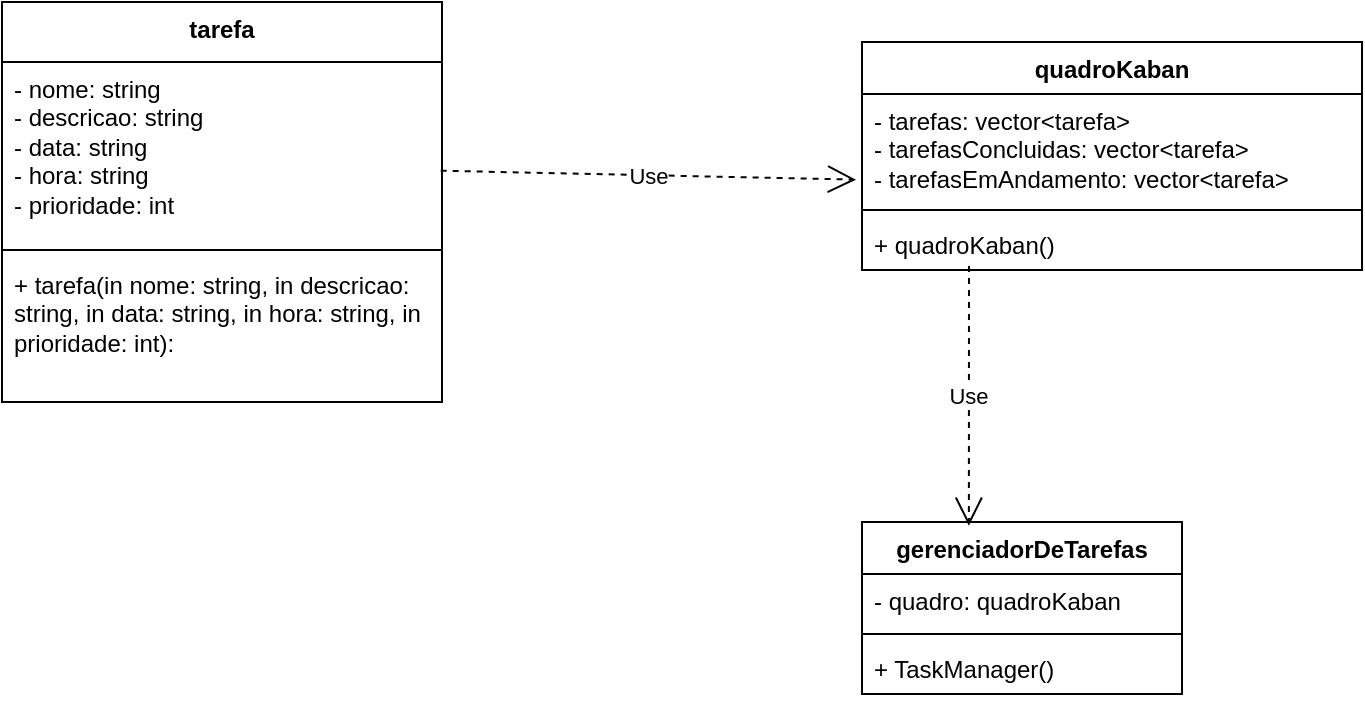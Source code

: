 <mxfile version="21.4.0" type="github">
  <diagram name="Página-1" id="pd_PAibqinBxvo0NQsCU">
    <mxGraphModel dx="756" dy="441" grid="1" gridSize="10" guides="1" tooltips="1" connect="1" arrows="1" fold="1" page="1" pageScale="1" pageWidth="827" pageHeight="1169" math="0" shadow="0">
      <root>
        <mxCell id="0" />
        <mxCell id="1" parent="0" />
        <mxCell id="QeHRjrzxPXp_8afaxTIw-2" value="quadroKaban" style="swimlane;fontStyle=1;align=center;verticalAlign=top;childLayout=stackLayout;horizontal=1;startSize=26;horizontalStack=0;resizeParent=1;resizeParentMax=0;resizeLast=0;collapsible=1;marginBottom=0;whiteSpace=wrap;html=1;" vertex="1" parent="1">
          <mxGeometry x="480" y="60" width="250" height="114" as="geometry" />
        </mxCell>
        <mxCell id="QeHRjrzxPXp_8afaxTIw-3" value="- tarefas: vector&amp;lt;tarefa&amp;gt;&lt;br&gt;- tarefasConcluidas: vector&amp;lt;tarefa&amp;gt;&lt;br&gt;- tarefasEmAndamento: vector&amp;lt;tarefa&amp;gt;" style="text;strokeColor=none;fillColor=none;align=left;verticalAlign=top;spacingLeft=4;spacingRight=4;overflow=hidden;rotatable=0;points=[[0,0.5],[1,0.5]];portConstraint=eastwest;whiteSpace=wrap;html=1;" vertex="1" parent="QeHRjrzxPXp_8afaxTIw-2">
          <mxGeometry y="26" width="250" height="54" as="geometry" />
        </mxCell>
        <mxCell id="QeHRjrzxPXp_8afaxTIw-4" value="" style="line;strokeWidth=1;fillColor=none;align=left;verticalAlign=middle;spacingTop=-1;spacingLeft=3;spacingRight=3;rotatable=0;labelPosition=right;points=[];portConstraint=eastwest;strokeColor=inherit;" vertex="1" parent="QeHRjrzxPXp_8afaxTIw-2">
          <mxGeometry y="80" width="250" height="8" as="geometry" />
        </mxCell>
        <mxCell id="QeHRjrzxPXp_8afaxTIw-5" value="+ quadroKaban()" style="text;strokeColor=none;fillColor=none;align=left;verticalAlign=top;spacingLeft=4;spacingRight=4;overflow=hidden;rotatable=0;points=[[0,0.5],[1,0.5]];portConstraint=eastwest;whiteSpace=wrap;html=1;" vertex="1" parent="QeHRjrzxPXp_8afaxTIw-2">
          <mxGeometry y="88" width="250" height="26" as="geometry" />
        </mxCell>
        <mxCell id="QeHRjrzxPXp_8afaxTIw-6" value="tarefa" style="swimlane;fontStyle=1;align=center;verticalAlign=top;childLayout=stackLayout;horizontal=1;startSize=30;horizontalStack=0;resizeParent=1;resizeParentMax=0;resizeLast=0;collapsible=1;marginBottom=0;whiteSpace=wrap;html=1;" vertex="1" parent="1">
          <mxGeometry x="50" y="40" width="220" height="200" as="geometry" />
        </mxCell>
        <mxCell id="QeHRjrzxPXp_8afaxTIw-7" value="- nome: string&lt;br&gt;- descricao: string&lt;br&gt;- data: string&lt;br&gt;- hora: string&lt;br&gt;- prioridade: int" style="text;strokeColor=none;fillColor=none;align=left;verticalAlign=top;spacingLeft=4;spacingRight=4;overflow=hidden;rotatable=0;points=[[0,0.5],[1,0.5]];portConstraint=eastwest;whiteSpace=wrap;html=1;" vertex="1" parent="QeHRjrzxPXp_8afaxTIw-6">
          <mxGeometry y="30" width="220" height="90" as="geometry" />
        </mxCell>
        <mxCell id="QeHRjrzxPXp_8afaxTIw-8" value="" style="line;strokeWidth=1;fillColor=none;align=left;verticalAlign=middle;spacingTop=-1;spacingLeft=3;spacingRight=3;rotatable=0;labelPosition=right;points=[];portConstraint=eastwest;strokeColor=inherit;" vertex="1" parent="QeHRjrzxPXp_8afaxTIw-6">
          <mxGeometry y="120" width="220" height="8" as="geometry" />
        </mxCell>
        <mxCell id="QeHRjrzxPXp_8afaxTIw-9" value="+ tarefa(in nome: string, in descricao: string, in data: string, in hora: string, in prioridade: int):&amp;nbsp;" style="text;strokeColor=none;fillColor=none;align=left;verticalAlign=top;spacingLeft=4;spacingRight=4;overflow=hidden;rotatable=0;points=[[0,0.5],[1,0.5]];portConstraint=eastwest;whiteSpace=wrap;html=1;" vertex="1" parent="QeHRjrzxPXp_8afaxTIw-6">
          <mxGeometry y="128" width="220" height="72" as="geometry" />
        </mxCell>
        <mxCell id="QeHRjrzxPXp_8afaxTIw-10" value="gerenciadorDeTarefas&lt;br&gt;" style="swimlane;fontStyle=1;align=center;verticalAlign=top;childLayout=stackLayout;horizontal=1;startSize=26;horizontalStack=0;resizeParent=1;resizeParentMax=0;resizeLast=0;collapsible=1;marginBottom=0;whiteSpace=wrap;html=1;" vertex="1" parent="1">
          <mxGeometry x="480" y="300" width="160" height="86" as="geometry" />
        </mxCell>
        <mxCell id="QeHRjrzxPXp_8afaxTIw-11" value="- quadro: quadroKaban" style="text;strokeColor=none;fillColor=none;align=left;verticalAlign=top;spacingLeft=4;spacingRight=4;overflow=hidden;rotatable=0;points=[[0,0.5],[1,0.5]];portConstraint=eastwest;whiteSpace=wrap;html=1;" vertex="1" parent="QeHRjrzxPXp_8afaxTIw-10">
          <mxGeometry y="26" width="160" height="26" as="geometry" />
        </mxCell>
        <mxCell id="QeHRjrzxPXp_8afaxTIw-12" value="" style="line;strokeWidth=1;fillColor=none;align=left;verticalAlign=middle;spacingTop=-1;spacingLeft=3;spacingRight=3;rotatable=0;labelPosition=right;points=[];portConstraint=eastwest;strokeColor=inherit;" vertex="1" parent="QeHRjrzxPXp_8afaxTIw-10">
          <mxGeometry y="52" width="160" height="8" as="geometry" />
        </mxCell>
        <mxCell id="QeHRjrzxPXp_8afaxTIw-13" value="+ TaskManager()" style="text;strokeColor=none;fillColor=none;align=left;verticalAlign=top;spacingLeft=4;spacingRight=4;overflow=hidden;rotatable=0;points=[[0,0.5],[1,0.5]];portConstraint=eastwest;whiteSpace=wrap;html=1;" vertex="1" parent="QeHRjrzxPXp_8afaxTIw-10">
          <mxGeometry y="60" width="160" height="26" as="geometry" />
        </mxCell>
        <mxCell id="QeHRjrzxPXp_8afaxTIw-24" value="Use" style="endArrow=open;endSize=12;dashed=1;html=1;rounded=0;entryX=-0.012;entryY=0.793;entryDx=0;entryDy=0;entryPerimeter=0;exitX=0.997;exitY=0.604;exitDx=0;exitDy=0;exitPerimeter=0;" edge="1" parent="1" source="QeHRjrzxPXp_8afaxTIw-7" target="QeHRjrzxPXp_8afaxTIw-3">
          <mxGeometry width="160" relative="1" as="geometry">
            <mxPoint x="280" y="130" as="sourcePoint" />
            <mxPoint x="440" y="130" as="targetPoint" />
            <Array as="points" />
          </mxGeometry>
        </mxCell>
        <mxCell id="QeHRjrzxPXp_8afaxTIw-25" value="Use" style="endArrow=open;endSize=12;dashed=1;html=1;rounded=0;exitX=0.214;exitY=0.924;exitDx=0;exitDy=0;exitPerimeter=0;entryX=0.334;entryY=0.022;entryDx=0;entryDy=0;entryPerimeter=0;" edge="1" parent="1" source="QeHRjrzxPXp_8afaxTIw-5" target="QeHRjrzxPXp_8afaxTIw-10">
          <mxGeometry width="160" relative="1" as="geometry">
            <mxPoint x="310" y="260" as="sourcePoint" />
            <mxPoint x="470" y="260" as="targetPoint" />
          </mxGeometry>
        </mxCell>
      </root>
    </mxGraphModel>
  </diagram>
</mxfile>
